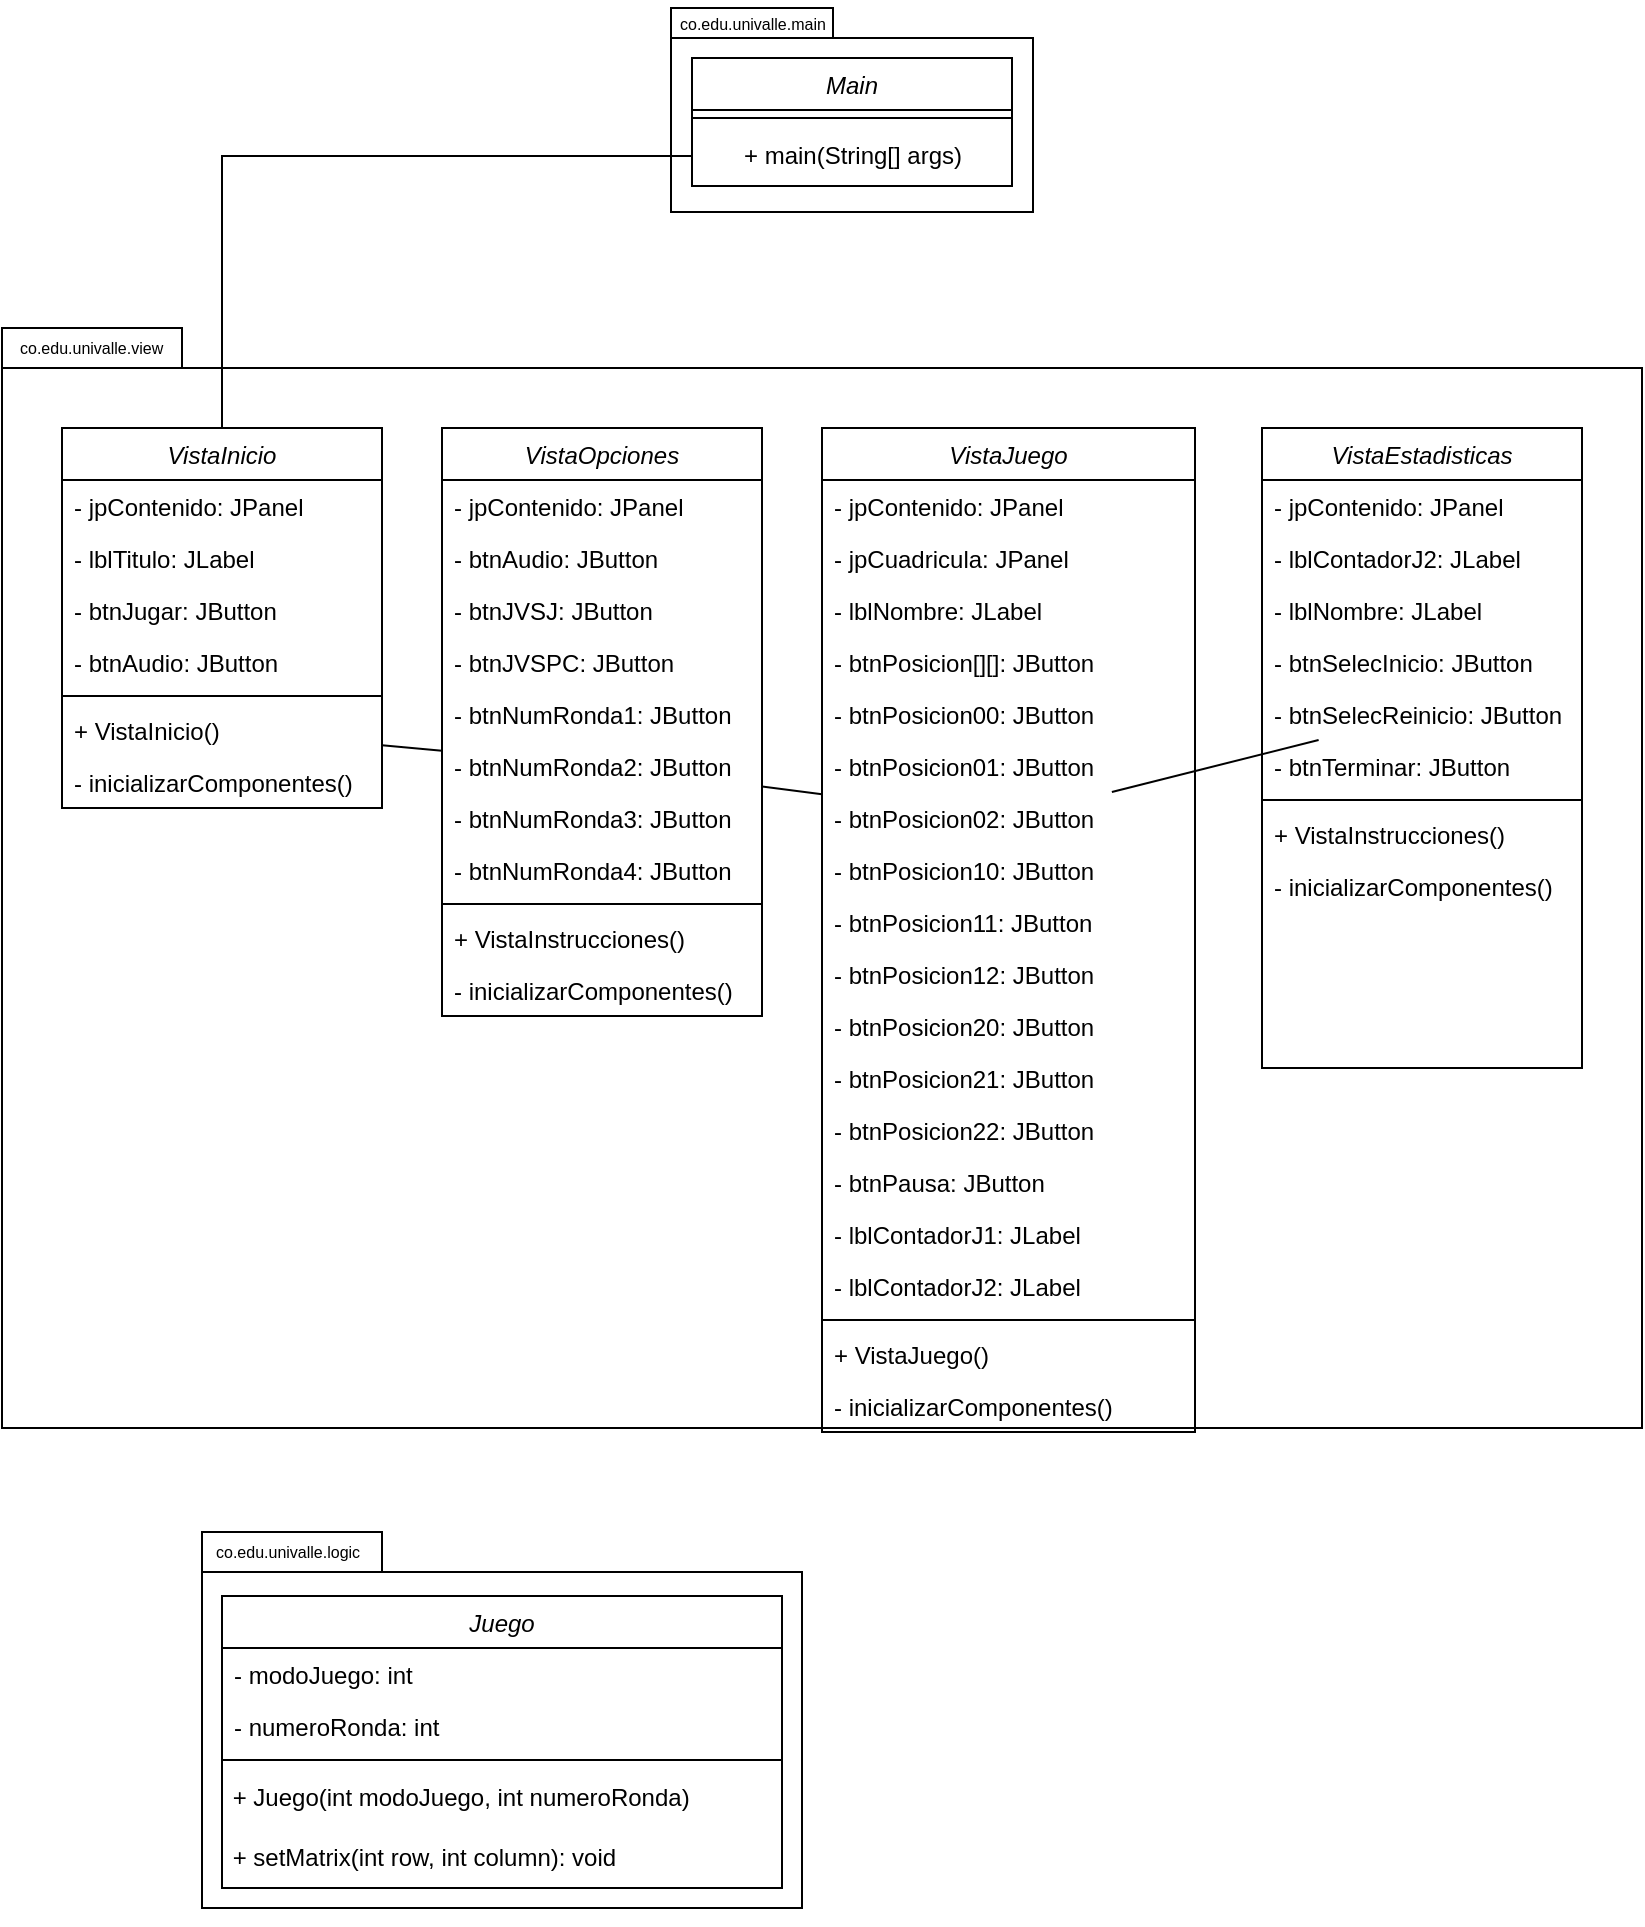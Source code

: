 <mxfile version="21.2.3" type="github">
  <diagram id="C5RBs43oDa-KdzZeNtuy" name="Page-1">
    <mxGraphModel dx="2261" dy="802" grid="1" gridSize="10" guides="1" tooltips="1" connect="1" arrows="1" fold="1" page="1" pageScale="1" pageWidth="827" pageHeight="1169" math="0" shadow="0">
      <root>
        <mxCell id="WIyWlLk6GJQsqaUBKTNV-0" />
        <mxCell id="WIyWlLk6GJQsqaUBKTNV-1" parent="WIyWlLk6GJQsqaUBKTNV-0" />
        <mxCell id="8PjbYwyH08GuXPHLSJ2T-105" value="" style="shape=folder;fontStyle=1;spacingTop=10;tabWidth=81;tabHeight=15;tabPosition=left;html=1;whiteSpace=wrap;" parent="WIyWlLk6GJQsqaUBKTNV-1" vertex="1">
          <mxGeometry x="324.5" y="60" width="181" height="102" as="geometry" />
        </mxCell>
        <mxCell id="8PjbYwyH08GuXPHLSJ2T-106" value="" style="shape=folder;fontStyle=1;spacingTop=10;tabWidth=90;tabHeight=20;tabPosition=left;html=1;whiteSpace=wrap;" parent="WIyWlLk6GJQsqaUBKTNV-1" vertex="1">
          <mxGeometry x="90" y="822" width="300" height="188" as="geometry" />
        </mxCell>
        <mxCell id="8PjbYwyH08GuXPHLSJ2T-114" value="" style="shape=folder;fontStyle=1;spacingTop=10;tabWidth=90;tabHeight=20;tabPosition=left;html=1;whiteSpace=wrap;" parent="WIyWlLk6GJQsqaUBKTNV-1" vertex="1">
          <mxGeometry x="-10" y="220" width="820" height="550" as="geometry" />
        </mxCell>
        <mxCell id="8PjbYwyH08GuXPHLSJ2T-115" value="Main" style="swimlane;fontStyle=2;align=center;verticalAlign=top;childLayout=stackLayout;horizontal=1;startSize=26;horizontalStack=0;resizeParent=1;resizeLast=0;collapsible=1;marginBottom=0;rounded=0;shadow=0;strokeWidth=1;" parent="WIyWlLk6GJQsqaUBKTNV-1" vertex="1">
          <mxGeometry x="335" y="85" width="160" height="64" as="geometry">
            <mxRectangle x="300" y="50" width="160" height="26" as="alternateBounds" />
          </mxGeometry>
        </mxCell>
        <mxCell id="8PjbYwyH08GuXPHLSJ2T-116" value="" style="line;html=1;strokeWidth=1;align=left;verticalAlign=middle;spacingTop=-1;spacingLeft=3;spacingRight=3;rotatable=0;labelPosition=right;points=[];portConstraint=eastwest;" parent="8PjbYwyH08GuXPHLSJ2T-115" vertex="1">
          <mxGeometry y="26" width="160" height="8" as="geometry" />
        </mxCell>
        <mxCell id="8PjbYwyH08GuXPHLSJ2T-117" value="+ main(String[] args)" style="text;html=1;align=center;verticalAlign=middle;resizable=0;points=[];autosize=1;strokeColor=none;fillColor=none;" parent="8PjbYwyH08GuXPHLSJ2T-115" vertex="1">
          <mxGeometry y="34" width="160" height="30" as="geometry" />
        </mxCell>
        <mxCell id="8PjbYwyH08GuXPHLSJ2T-118" value="VistaOpciones" style="swimlane;fontStyle=2;align=center;verticalAlign=top;childLayout=stackLayout;horizontal=1;startSize=26;horizontalStack=0;resizeParent=1;resizeLast=0;collapsible=1;marginBottom=0;rounded=0;shadow=0;strokeWidth=1;" parent="WIyWlLk6GJQsqaUBKTNV-1" vertex="1">
          <mxGeometry x="210" y="270" width="160" height="294" as="geometry">
            <mxRectangle x="130" y="380" width="160" height="26" as="alternateBounds" />
          </mxGeometry>
        </mxCell>
        <mxCell id="8PjbYwyH08GuXPHLSJ2T-119" value="- jpContenido: JPanel" style="text;align=left;verticalAlign=top;spacingLeft=4;spacingRight=4;overflow=hidden;rotatable=0;points=[[0,0.5],[1,0.5]];portConstraint=eastwest;" parent="8PjbYwyH08GuXPHLSJ2T-118" vertex="1">
          <mxGeometry y="26" width="160" height="26" as="geometry" />
        </mxCell>
        <mxCell id="8PjbYwyH08GuXPHLSJ2T-121" value="- btnAudio: JButton" style="text;align=left;verticalAlign=top;spacingLeft=4;spacingRight=4;overflow=hidden;rotatable=0;points=[[0,0.5],[1,0.5]];portConstraint=eastwest;rounded=0;shadow=0;html=0;" parent="8PjbYwyH08GuXPHLSJ2T-118" vertex="1">
          <mxGeometry y="52" width="160" height="26" as="geometry" />
        </mxCell>
        <mxCell id="8PjbYwyH08GuXPHLSJ2T-122" value="- btnJVSJ: JButton" style="text;align=left;verticalAlign=top;spacingLeft=4;spacingRight=4;overflow=hidden;rotatable=0;points=[[0,0.5],[1,0.5]];portConstraint=eastwest;rounded=0;shadow=0;html=0;" parent="8PjbYwyH08GuXPHLSJ2T-118" vertex="1">
          <mxGeometry y="78" width="160" height="26" as="geometry" />
        </mxCell>
        <mxCell id="8PjbYwyH08GuXPHLSJ2T-210" value="- btnJVSPC: JButton" style="text;align=left;verticalAlign=top;spacingLeft=4;spacingRight=4;overflow=hidden;rotatable=0;points=[[0,0.5],[1,0.5]];portConstraint=eastwest;rounded=0;shadow=0;html=0;" parent="8PjbYwyH08GuXPHLSJ2T-118" vertex="1">
          <mxGeometry y="104" width="160" height="26" as="geometry" />
        </mxCell>
        <mxCell id="8PjbYwyH08GuXPHLSJ2T-211" value="- btnNumRonda1: JButton" style="text;align=left;verticalAlign=top;spacingLeft=4;spacingRight=4;overflow=hidden;rotatable=0;points=[[0,0.5],[1,0.5]];portConstraint=eastwest;rounded=0;shadow=0;html=0;" parent="8PjbYwyH08GuXPHLSJ2T-118" vertex="1">
          <mxGeometry y="130" width="160" height="26" as="geometry" />
        </mxCell>
        <mxCell id="8PjbYwyH08GuXPHLSJ2T-212" value="- btnNumRonda2: JButton" style="text;align=left;verticalAlign=top;spacingLeft=4;spacingRight=4;overflow=hidden;rotatable=0;points=[[0,0.5],[1,0.5]];portConstraint=eastwest;rounded=0;shadow=0;html=0;" parent="8PjbYwyH08GuXPHLSJ2T-118" vertex="1">
          <mxGeometry y="156" width="160" height="26" as="geometry" />
        </mxCell>
        <mxCell id="8PjbYwyH08GuXPHLSJ2T-213" value="- btnNumRonda3: JButton" style="text;align=left;verticalAlign=top;spacingLeft=4;spacingRight=4;overflow=hidden;rotatable=0;points=[[0,0.5],[1,0.5]];portConstraint=eastwest;rounded=0;shadow=0;html=0;" parent="8PjbYwyH08GuXPHLSJ2T-118" vertex="1">
          <mxGeometry y="182" width="160" height="26" as="geometry" />
        </mxCell>
        <mxCell id="8PjbYwyH08GuXPHLSJ2T-214" value="- btnNumRonda4: JButton" style="text;align=left;verticalAlign=top;spacingLeft=4;spacingRight=4;overflow=hidden;rotatable=0;points=[[0,0.5],[1,0.5]];portConstraint=eastwest;rounded=0;shadow=0;html=0;" parent="8PjbYwyH08GuXPHLSJ2T-118" vertex="1">
          <mxGeometry y="208" width="160" height="26" as="geometry" />
        </mxCell>
        <mxCell id="8PjbYwyH08GuXPHLSJ2T-123" value="" style="line;html=1;strokeWidth=1;align=left;verticalAlign=middle;spacingTop=-1;spacingLeft=3;spacingRight=3;rotatable=0;labelPosition=right;points=[];portConstraint=eastwest;" parent="8PjbYwyH08GuXPHLSJ2T-118" vertex="1">
          <mxGeometry y="234" width="160" height="8" as="geometry" />
        </mxCell>
        <mxCell id="8PjbYwyH08GuXPHLSJ2T-124" value="+ VistaInstrucciones()" style="text;align=left;verticalAlign=top;spacingLeft=4;spacingRight=4;overflow=hidden;rotatable=0;points=[[0,0.5],[1,0.5]];portConstraint=eastwest;" parent="8PjbYwyH08GuXPHLSJ2T-118" vertex="1">
          <mxGeometry y="242" width="160" height="26" as="geometry" />
        </mxCell>
        <mxCell id="8PjbYwyH08GuXPHLSJ2T-125" value="- inicializarComponentes()" style="text;align=left;verticalAlign=top;spacingLeft=4;spacingRight=4;overflow=hidden;rotatable=0;points=[[0,0.5],[1,0.5]];portConstraint=eastwest;" parent="8PjbYwyH08GuXPHLSJ2T-118" vertex="1">
          <mxGeometry y="268" width="160" height="26" as="geometry" />
        </mxCell>
        <mxCell id="8PjbYwyH08GuXPHLSJ2T-126" value="Juego" style="swimlane;fontStyle=2;align=center;verticalAlign=top;childLayout=stackLayout;horizontal=1;startSize=26;horizontalStack=0;resizeParent=1;resizeLast=0;collapsible=1;marginBottom=0;rounded=0;shadow=0;strokeWidth=1;" parent="WIyWlLk6GJQsqaUBKTNV-1" vertex="1">
          <mxGeometry x="100" y="854" width="280" height="146" as="geometry">
            <mxRectangle x="340" y="380" width="170" height="26" as="alternateBounds" />
          </mxGeometry>
        </mxCell>
        <mxCell id="8PjbYwyH08GuXPHLSJ2T-138" value="- modoJuego: int" style="text;align=left;verticalAlign=top;spacingLeft=4;spacingRight=4;overflow=hidden;rotatable=0;points=[[0,0.5],[1,0.5]];portConstraint=eastwest;" parent="8PjbYwyH08GuXPHLSJ2T-126" vertex="1">
          <mxGeometry y="26" width="280" height="26" as="geometry" />
        </mxCell>
        <mxCell id="8PjbYwyH08GuXPHLSJ2T-139" value="- numeroRonda: int" style="text;align=left;verticalAlign=top;spacingLeft=4;spacingRight=4;overflow=hidden;rotatable=0;points=[[0,0.5],[1,0.5]];portConstraint=eastwest;" parent="8PjbYwyH08GuXPHLSJ2T-126" vertex="1">
          <mxGeometry y="52" width="280" height="26" as="geometry" />
        </mxCell>
        <mxCell id="8PjbYwyH08GuXPHLSJ2T-142" value="" style="line;html=1;strokeWidth=1;align=left;verticalAlign=middle;spacingTop=-1;spacingLeft=3;spacingRight=3;rotatable=0;labelPosition=right;points=[];portConstraint=eastwest;" parent="8PjbYwyH08GuXPHLSJ2T-126" vertex="1">
          <mxGeometry y="78" width="280" height="8" as="geometry" />
        </mxCell>
        <mxCell id="8PjbYwyH08GuXPHLSJ2T-143" value="&amp;nbsp;+ Juego(int modoJuego, int numeroRonda)" style="text;html=1;align=left;verticalAlign=middle;resizable=0;points=[];autosize=1;strokeColor=none;fillColor=none;" parent="8PjbYwyH08GuXPHLSJ2T-126" vertex="1">
          <mxGeometry y="86" width="280" height="30" as="geometry" />
        </mxCell>
        <mxCell id="8PjbYwyH08GuXPHLSJ2T-144" value="&amp;nbsp;+ setMatrix(int row, int column): void" style="text;html=1;align=left;verticalAlign=middle;resizable=0;points=[];autosize=1;strokeColor=none;fillColor=none;" parent="8PjbYwyH08GuXPHLSJ2T-126" vertex="1">
          <mxGeometry y="116" width="280" height="30" as="geometry" />
        </mxCell>
        <mxCell id="8PjbYwyH08GuXPHLSJ2T-150" value="VistaInicio" style="swimlane;fontStyle=2;align=center;verticalAlign=top;childLayout=stackLayout;horizontal=1;startSize=26;horizontalStack=0;resizeParent=1;resizeLast=0;collapsible=1;marginBottom=0;rounded=0;shadow=0;strokeWidth=1;" parent="WIyWlLk6GJQsqaUBKTNV-1" vertex="1">
          <mxGeometry x="20" y="270" width="160" height="190" as="geometry">
            <mxRectangle x="550" y="140" width="160" height="26" as="alternateBounds" />
          </mxGeometry>
        </mxCell>
        <mxCell id="8PjbYwyH08GuXPHLSJ2T-151" value="- jpContenido: JPanel" style="text;align=left;verticalAlign=top;spacingLeft=4;spacingRight=4;overflow=hidden;rotatable=0;points=[[0,0.5],[1,0.5]];portConstraint=eastwest;" parent="8PjbYwyH08GuXPHLSJ2T-150" vertex="1">
          <mxGeometry y="26" width="160" height="26" as="geometry" />
        </mxCell>
        <mxCell id="8PjbYwyH08GuXPHLSJ2T-152" value="- lblTitulo: JLabel" style="text;align=left;verticalAlign=top;spacingLeft=4;spacingRight=4;overflow=hidden;rotatable=0;points=[[0,0.5],[1,0.5]];portConstraint=eastwest;" parent="8PjbYwyH08GuXPHLSJ2T-150" vertex="1">
          <mxGeometry y="52" width="160" height="26" as="geometry" />
        </mxCell>
        <mxCell id="8PjbYwyH08GuXPHLSJ2T-154" value="- btnJugar: JButton" style="text;align=left;verticalAlign=top;spacingLeft=4;spacingRight=4;overflow=hidden;rotatable=0;points=[[0,0.5],[1,0.5]];portConstraint=eastwest;rounded=0;shadow=0;html=0;" parent="8PjbYwyH08GuXPHLSJ2T-150" vertex="1">
          <mxGeometry y="78" width="160" height="26" as="geometry" />
        </mxCell>
        <mxCell id="8PjbYwyH08GuXPHLSJ2T-155" value="- btnAudio: JButton" style="text;align=left;verticalAlign=top;spacingLeft=4;spacingRight=4;overflow=hidden;rotatable=0;points=[[0,0.5],[1,0.5]];portConstraint=eastwest;rounded=0;shadow=0;html=0;" parent="8PjbYwyH08GuXPHLSJ2T-150" vertex="1">
          <mxGeometry y="104" width="160" height="26" as="geometry" />
        </mxCell>
        <mxCell id="8PjbYwyH08GuXPHLSJ2T-156" value="" style="line;html=1;strokeWidth=1;align=left;verticalAlign=middle;spacingTop=-1;spacingLeft=3;spacingRight=3;rotatable=0;labelPosition=right;points=[];portConstraint=eastwest;" parent="8PjbYwyH08GuXPHLSJ2T-150" vertex="1">
          <mxGeometry y="130" width="160" height="8" as="geometry" />
        </mxCell>
        <mxCell id="8PjbYwyH08GuXPHLSJ2T-157" value="+ VistaInicio()" style="text;align=left;verticalAlign=top;spacingLeft=4;spacingRight=4;overflow=hidden;rotatable=0;points=[[0,0.5],[1,0.5]];portConstraint=eastwest;" parent="8PjbYwyH08GuXPHLSJ2T-150" vertex="1">
          <mxGeometry y="138" width="160" height="26" as="geometry" />
        </mxCell>
        <mxCell id="8PjbYwyH08GuXPHLSJ2T-158" value="- inicializarComponentes()" style="text;align=left;verticalAlign=top;spacingLeft=4;spacingRight=4;overflow=hidden;rotatable=0;points=[[0,0.5],[1,0.5]];portConstraint=eastwest;" parent="8PjbYwyH08GuXPHLSJ2T-150" vertex="1">
          <mxGeometry y="164" width="160" height="26" as="geometry" />
        </mxCell>
        <mxCell id="8PjbYwyH08GuXPHLSJ2T-159" value="VistaJuego" style="swimlane;fontStyle=2;align=center;verticalAlign=top;childLayout=stackLayout;horizontal=1;startSize=26;horizontalStack=0;resizeParent=1;resizeLast=0;collapsible=1;marginBottom=0;rounded=0;shadow=0;strokeWidth=1;" parent="WIyWlLk6GJQsqaUBKTNV-1" vertex="1">
          <mxGeometry x="400" y="270" width="186.5" height="502" as="geometry">
            <mxRectangle x="550" y="140" width="160" height="26" as="alternateBounds" />
          </mxGeometry>
        </mxCell>
        <mxCell id="8PjbYwyH08GuXPHLSJ2T-160" value="- jpContenido: JPanel" style="text;align=left;verticalAlign=top;spacingLeft=4;spacingRight=4;overflow=hidden;rotatable=0;points=[[0,0.5],[1,0.5]];portConstraint=eastwest;" parent="8PjbYwyH08GuXPHLSJ2T-159" vertex="1">
          <mxGeometry y="26" width="186.5" height="26" as="geometry" />
        </mxCell>
        <mxCell id="8PjbYwyH08GuXPHLSJ2T-216" value="- jpCuadricula: JPanel" style="text;align=left;verticalAlign=top;spacingLeft=4;spacingRight=4;overflow=hidden;rotatable=0;points=[[0,0.5],[1,0.5]];portConstraint=eastwest;" parent="8PjbYwyH08GuXPHLSJ2T-159" vertex="1">
          <mxGeometry y="52" width="186.5" height="26" as="geometry" />
        </mxCell>
        <mxCell id="8PjbYwyH08GuXPHLSJ2T-161" value="- lblNombre: JLabel" style="text;align=left;verticalAlign=top;spacingLeft=4;spacingRight=4;overflow=hidden;rotatable=0;points=[[0,0.5],[1,0.5]];portConstraint=eastwest;" parent="8PjbYwyH08GuXPHLSJ2T-159" vertex="1">
          <mxGeometry y="78" width="186.5" height="26" as="geometry" />
        </mxCell>
        <mxCell id="M9V2sogQ8tPhDaWepZtw-0" value="- btnPosicion[][]: JButton" style="text;align=left;verticalAlign=top;spacingLeft=4;spacingRight=4;overflow=hidden;rotatable=0;points=[[0,0.5],[1,0.5]];portConstraint=eastwest;rounded=0;shadow=0;html=0;" vertex="1" parent="8PjbYwyH08GuXPHLSJ2T-159">
          <mxGeometry y="104" width="186.5" height="26" as="geometry" />
        </mxCell>
        <mxCell id="8PjbYwyH08GuXPHLSJ2T-217" value="- btnPosicion00: JButton" style="text;align=left;verticalAlign=top;spacingLeft=4;spacingRight=4;overflow=hidden;rotatable=0;points=[[0,0.5],[1,0.5]];portConstraint=eastwest;rounded=0;shadow=0;html=0;" parent="8PjbYwyH08GuXPHLSJ2T-159" vertex="1">
          <mxGeometry y="130" width="186.5" height="26" as="geometry" />
        </mxCell>
        <mxCell id="8PjbYwyH08GuXPHLSJ2T-220" value="- btnPosicion01: JButton" style="text;align=left;verticalAlign=top;spacingLeft=4;spacingRight=4;overflow=hidden;rotatable=0;points=[[0,0.5],[1,0.5]];portConstraint=eastwest;rounded=0;shadow=0;html=0;" parent="8PjbYwyH08GuXPHLSJ2T-159" vertex="1">
          <mxGeometry y="156" width="186.5" height="26" as="geometry" />
        </mxCell>
        <mxCell id="8PjbYwyH08GuXPHLSJ2T-219" value="- btnPosicion02: JButton" style="text;align=left;verticalAlign=top;spacingLeft=4;spacingRight=4;overflow=hidden;rotatable=0;points=[[0,0.5],[1,0.5]];portConstraint=eastwest;rounded=0;shadow=0;html=0;" parent="8PjbYwyH08GuXPHLSJ2T-159" vertex="1">
          <mxGeometry y="182" width="186.5" height="26" as="geometry" />
        </mxCell>
        <mxCell id="8PjbYwyH08GuXPHLSJ2T-218" value="- btnPosicion10: JButton" style="text;align=left;verticalAlign=top;spacingLeft=4;spacingRight=4;overflow=hidden;rotatable=0;points=[[0,0.5],[1,0.5]];portConstraint=eastwest;rounded=0;shadow=0;html=0;" parent="8PjbYwyH08GuXPHLSJ2T-159" vertex="1">
          <mxGeometry y="208" width="186.5" height="26" as="geometry" />
        </mxCell>
        <mxCell id="8PjbYwyH08GuXPHLSJ2T-164" value="- btnPosicion11: JButton" style="text;align=left;verticalAlign=top;spacingLeft=4;spacingRight=4;overflow=hidden;rotatable=0;points=[[0,0.5],[1,0.5]];portConstraint=eastwest;rounded=0;shadow=0;html=0;" parent="8PjbYwyH08GuXPHLSJ2T-159" vertex="1">
          <mxGeometry y="234" width="186.5" height="26" as="geometry" />
        </mxCell>
        <mxCell id="8PjbYwyH08GuXPHLSJ2T-165" value="- btnPosicion12: JButton" style="text;align=left;verticalAlign=top;spacingLeft=4;spacingRight=4;overflow=hidden;rotatable=0;points=[[0,0.5],[1,0.5]];portConstraint=eastwest;rounded=0;shadow=0;html=0;" parent="8PjbYwyH08GuXPHLSJ2T-159" vertex="1">
          <mxGeometry y="260" width="186.5" height="26" as="geometry" />
        </mxCell>
        <mxCell id="8PjbYwyH08GuXPHLSJ2T-166" value="- btnPosicion20: JButton" style="text;align=left;verticalAlign=top;spacingLeft=4;spacingRight=4;overflow=hidden;rotatable=0;points=[[0,0.5],[1,0.5]];portConstraint=eastwest;rounded=0;shadow=0;html=0;" parent="8PjbYwyH08GuXPHLSJ2T-159" vertex="1">
          <mxGeometry y="286" width="186.5" height="26" as="geometry" />
        </mxCell>
        <mxCell id="8PjbYwyH08GuXPHLSJ2T-167" value="- btnPosicion21: JButton" style="text;align=left;verticalAlign=top;spacingLeft=4;spacingRight=4;overflow=hidden;rotatable=0;points=[[0,0.5],[1,0.5]];portConstraint=eastwest;rounded=0;shadow=0;html=0;" parent="8PjbYwyH08GuXPHLSJ2T-159" vertex="1">
          <mxGeometry y="312" width="186.5" height="26" as="geometry" />
        </mxCell>
        <mxCell id="8PjbYwyH08GuXPHLSJ2T-222" value="- btnPosicion22: JButton" style="text;align=left;verticalAlign=top;spacingLeft=4;spacingRight=4;overflow=hidden;rotatable=0;points=[[0,0.5],[1,0.5]];portConstraint=eastwest;rounded=0;shadow=0;html=0;" parent="8PjbYwyH08GuXPHLSJ2T-159" vertex="1">
          <mxGeometry y="338" width="186.5" height="26" as="geometry" />
        </mxCell>
        <mxCell id="8PjbYwyH08GuXPHLSJ2T-224" value="- btnPausa: JButton" style="text;align=left;verticalAlign=top;spacingLeft=4;spacingRight=4;overflow=hidden;rotatable=0;points=[[0,0.5],[1,0.5]];portConstraint=eastwest;rounded=0;shadow=0;html=0;" parent="8PjbYwyH08GuXPHLSJ2T-159" vertex="1">
          <mxGeometry y="364" width="186.5" height="26" as="geometry" />
        </mxCell>
        <mxCell id="8PjbYwyH08GuXPHLSJ2T-163" value="- lblContadorJ1: JLabel" style="text;align=left;verticalAlign=top;spacingLeft=4;spacingRight=4;overflow=hidden;rotatable=0;points=[[0,0.5],[1,0.5]];portConstraint=eastwest;" parent="8PjbYwyH08GuXPHLSJ2T-159" vertex="1">
          <mxGeometry y="390" width="186.5" height="26" as="geometry" />
        </mxCell>
        <mxCell id="8PjbYwyH08GuXPHLSJ2T-221" value="- lblContadorJ2: JLabel" style="text;align=left;verticalAlign=top;spacingLeft=4;spacingRight=4;overflow=hidden;rotatable=0;points=[[0,0.5],[1,0.5]];portConstraint=eastwest;" parent="8PjbYwyH08GuXPHLSJ2T-159" vertex="1">
          <mxGeometry y="416" width="186.5" height="26" as="geometry" />
        </mxCell>
        <mxCell id="8PjbYwyH08GuXPHLSJ2T-168" value="" style="line;html=1;strokeWidth=1;align=left;verticalAlign=middle;spacingTop=-1;spacingLeft=3;spacingRight=3;rotatable=0;labelPosition=right;points=[];portConstraint=eastwest;" parent="8PjbYwyH08GuXPHLSJ2T-159" vertex="1">
          <mxGeometry y="442" width="186.5" height="8" as="geometry" />
        </mxCell>
        <mxCell id="8PjbYwyH08GuXPHLSJ2T-169" value="+ VistaJuego()" style="text;align=left;verticalAlign=top;spacingLeft=4;spacingRight=4;overflow=hidden;rotatable=0;points=[[0,0.5],[1,0.5]];portConstraint=eastwest;" parent="8PjbYwyH08GuXPHLSJ2T-159" vertex="1">
          <mxGeometry y="450" width="186.5" height="26" as="geometry" />
        </mxCell>
        <mxCell id="8PjbYwyH08GuXPHLSJ2T-170" value="- inicializarComponentes()" style="text;align=left;verticalAlign=top;spacingLeft=4;spacingRight=4;overflow=hidden;rotatable=0;points=[[0,0.5],[1,0.5]];portConstraint=eastwest;" parent="8PjbYwyH08GuXPHLSJ2T-159" vertex="1">
          <mxGeometry y="476" width="186.5" height="26" as="geometry" />
        </mxCell>
        <mxCell id="8PjbYwyH08GuXPHLSJ2T-204" value="&lt;font style=&quot;font-size: 8px;&quot;&gt;co.edu.univalle.logic&lt;/font&gt;" style="text;html=1;align=left;verticalAlign=bottom;resizable=0;points=[];autosize=1;strokeColor=none;fillColor=none;fontSize=8;" parent="WIyWlLk6GJQsqaUBKTNV-1" vertex="1">
          <mxGeometry x="95" y="820" width="100" height="20" as="geometry" />
        </mxCell>
        <mxCell id="8PjbYwyH08GuXPHLSJ2T-205" value="&lt;font style=&quot;font-size: 8px;&quot;&gt;co.edu.univalle.view&lt;/font&gt;" style="text;html=1;align=left;verticalAlign=bottom;resizable=0;points=[];autosize=1;strokeColor=none;fillColor=none;fontSize=8;" parent="WIyWlLk6GJQsqaUBKTNV-1" vertex="1">
          <mxGeometry x="-3" y="218" width="100" height="20" as="geometry" />
        </mxCell>
        <mxCell id="8PjbYwyH08GuXPHLSJ2T-206" value="&lt;font style=&quot;font-size: 8px;&quot;&gt;co.edu.univalle.main&lt;/font&gt;" style="text;html=1;align=left;verticalAlign=bottom;resizable=0;points=[];autosize=1;strokeColor=none;fillColor=none;fontSize=8;" parent="WIyWlLk6GJQsqaUBKTNV-1" vertex="1">
          <mxGeometry x="327" y="56" width="100" height="20" as="geometry" />
        </mxCell>
        <mxCell id="8PjbYwyH08GuXPHLSJ2T-209" style="edgeStyle=orthogonalEdgeStyle;rounded=0;orthogonalLoop=1;jettySize=auto;html=1;exitX=0.5;exitY=1;exitDx=0;exitDy=0;exitPerimeter=0;" parent="WIyWlLk6GJQsqaUBKTNV-1" source="8PjbYwyH08GuXPHLSJ2T-106" target="8PjbYwyH08GuXPHLSJ2T-106" edge="1">
          <mxGeometry relative="1" as="geometry" />
        </mxCell>
        <mxCell id="8PjbYwyH08GuXPHLSJ2T-215" value="" style="endArrow=none;html=1;rounded=0;" parent="WIyWlLk6GJQsqaUBKTNV-1" source="8PjbYwyH08GuXPHLSJ2T-150" target="8PjbYwyH08GuXPHLSJ2T-117" edge="1">
          <mxGeometry width="50" height="50" relative="1" as="geometry">
            <mxPoint x="390" y="380" as="sourcePoint" />
            <mxPoint x="440" y="330" as="targetPoint" />
            <Array as="points">
              <mxPoint x="100" y="134" />
            </Array>
          </mxGeometry>
        </mxCell>
        <mxCell id="8PjbYwyH08GuXPHLSJ2T-225" value="VistaEstadisticas" style="swimlane;fontStyle=2;align=center;verticalAlign=top;childLayout=stackLayout;horizontal=1;startSize=26;horizontalStack=0;resizeParent=1;resizeLast=0;collapsible=1;marginBottom=0;rounded=0;shadow=0;strokeWidth=1;" parent="WIyWlLk6GJQsqaUBKTNV-1" vertex="1">
          <mxGeometry x="620" y="270" width="160" height="320" as="geometry">
            <mxRectangle x="130" y="380" width="160" height="26" as="alternateBounds" />
          </mxGeometry>
        </mxCell>
        <mxCell id="8PjbYwyH08GuXPHLSJ2T-226" value="- jpContenido: JPanel" style="text;align=left;verticalAlign=top;spacingLeft=4;spacingRight=4;overflow=hidden;rotatable=0;points=[[0,0.5],[1,0.5]];portConstraint=eastwest;" parent="8PjbYwyH08GuXPHLSJ2T-225" vertex="1">
          <mxGeometry y="26" width="160" height="26" as="geometry" />
        </mxCell>
        <mxCell id="8PjbYwyH08GuXPHLSJ2T-241" value="- lblContadorJ2: JLabel" style="text;align=left;verticalAlign=top;spacingLeft=4;spacingRight=4;overflow=hidden;rotatable=0;points=[[0,0.5],[1,0.5]];portConstraint=eastwest;" parent="8PjbYwyH08GuXPHLSJ2T-225" vertex="1">
          <mxGeometry y="52" width="160" height="26" as="geometry" />
        </mxCell>
        <mxCell id="8PjbYwyH08GuXPHLSJ2T-242" value="- lblNombre: JLabel" style="text;align=left;verticalAlign=top;spacingLeft=4;spacingRight=4;overflow=hidden;rotatable=0;points=[[0,0.5],[1,0.5]];portConstraint=eastwest;" parent="8PjbYwyH08GuXPHLSJ2T-225" vertex="1">
          <mxGeometry y="78" width="160" height="26" as="geometry" />
        </mxCell>
        <mxCell id="8PjbYwyH08GuXPHLSJ2T-230" value="- btnSelecInicio: JButton" style="text;align=left;verticalAlign=top;spacingLeft=4;spacingRight=4;overflow=hidden;rotatable=0;points=[[0,0.5],[1,0.5]];portConstraint=eastwest;rounded=0;shadow=0;html=0;" parent="8PjbYwyH08GuXPHLSJ2T-225" vertex="1">
          <mxGeometry y="104" width="160" height="26" as="geometry" />
        </mxCell>
        <mxCell id="8PjbYwyH08GuXPHLSJ2T-231" value="- btnSelecReinicio: JButton" style="text;align=left;verticalAlign=top;spacingLeft=4;spacingRight=4;overflow=hidden;rotatable=0;points=[[0,0.5],[1,0.5]];portConstraint=eastwest;rounded=0;shadow=0;html=0;" parent="8PjbYwyH08GuXPHLSJ2T-225" vertex="1">
          <mxGeometry y="130" width="160" height="26" as="geometry" />
        </mxCell>
        <mxCell id="8PjbYwyH08GuXPHLSJ2T-233" value="- btnTerminar: JButton" style="text;align=left;verticalAlign=top;spacingLeft=4;spacingRight=4;overflow=hidden;rotatable=0;points=[[0,0.5],[1,0.5]];portConstraint=eastwest;rounded=0;shadow=0;html=0;" parent="8PjbYwyH08GuXPHLSJ2T-225" vertex="1">
          <mxGeometry y="156" width="160" height="26" as="geometry" />
        </mxCell>
        <mxCell id="8PjbYwyH08GuXPHLSJ2T-234" value="" style="line;html=1;strokeWidth=1;align=left;verticalAlign=middle;spacingTop=-1;spacingLeft=3;spacingRight=3;rotatable=0;labelPosition=right;points=[];portConstraint=eastwest;" parent="8PjbYwyH08GuXPHLSJ2T-225" vertex="1">
          <mxGeometry y="182" width="160" height="8" as="geometry" />
        </mxCell>
        <mxCell id="8PjbYwyH08GuXPHLSJ2T-235" value="+ VistaInstrucciones()" style="text;align=left;verticalAlign=top;spacingLeft=4;spacingRight=4;overflow=hidden;rotatable=0;points=[[0,0.5],[1,0.5]];portConstraint=eastwest;" parent="8PjbYwyH08GuXPHLSJ2T-225" vertex="1">
          <mxGeometry y="190" width="160" height="26" as="geometry" />
        </mxCell>
        <mxCell id="8PjbYwyH08GuXPHLSJ2T-236" value="- inicializarComponentes()" style="text;align=left;verticalAlign=top;spacingLeft=4;spacingRight=4;overflow=hidden;rotatable=0;points=[[0,0.5],[1,0.5]];portConstraint=eastwest;" parent="8PjbYwyH08GuXPHLSJ2T-225" vertex="1">
          <mxGeometry y="216" width="160" height="26" as="geometry" />
        </mxCell>
        <mxCell id="8PjbYwyH08GuXPHLSJ2T-237" value="" style="endArrow=none;html=1;rounded=0;" parent="WIyWlLk6GJQsqaUBKTNV-1" source="8PjbYwyH08GuXPHLSJ2T-157" target="8PjbYwyH08GuXPHLSJ2T-212" edge="1">
          <mxGeometry width="50" height="50" relative="1" as="geometry">
            <mxPoint x="390" y="470" as="sourcePoint" />
            <mxPoint x="440" y="420" as="targetPoint" />
          </mxGeometry>
        </mxCell>
        <mxCell id="8PjbYwyH08GuXPHLSJ2T-238" value="" style="endArrow=none;html=1;rounded=0;" parent="WIyWlLk6GJQsqaUBKTNV-1" source="8PjbYwyH08GuXPHLSJ2T-212" target="8PjbYwyH08GuXPHLSJ2T-219" edge="1">
          <mxGeometry width="50" height="50" relative="1" as="geometry">
            <mxPoint x="390" y="470" as="sourcePoint" />
            <mxPoint x="440" y="420" as="targetPoint" />
          </mxGeometry>
        </mxCell>
        <mxCell id="8PjbYwyH08GuXPHLSJ2T-240" value="" style="endArrow=none;html=1;rounded=0;" parent="WIyWlLk6GJQsqaUBKTNV-1" source="8PjbYwyH08GuXPHLSJ2T-219" target="8PjbYwyH08GuXPHLSJ2T-231" edge="1">
          <mxGeometry width="50" height="50" relative="1" as="geometry">
            <mxPoint x="390" y="670" as="sourcePoint" />
            <mxPoint x="440" y="620" as="targetPoint" />
          </mxGeometry>
        </mxCell>
      </root>
    </mxGraphModel>
  </diagram>
</mxfile>
